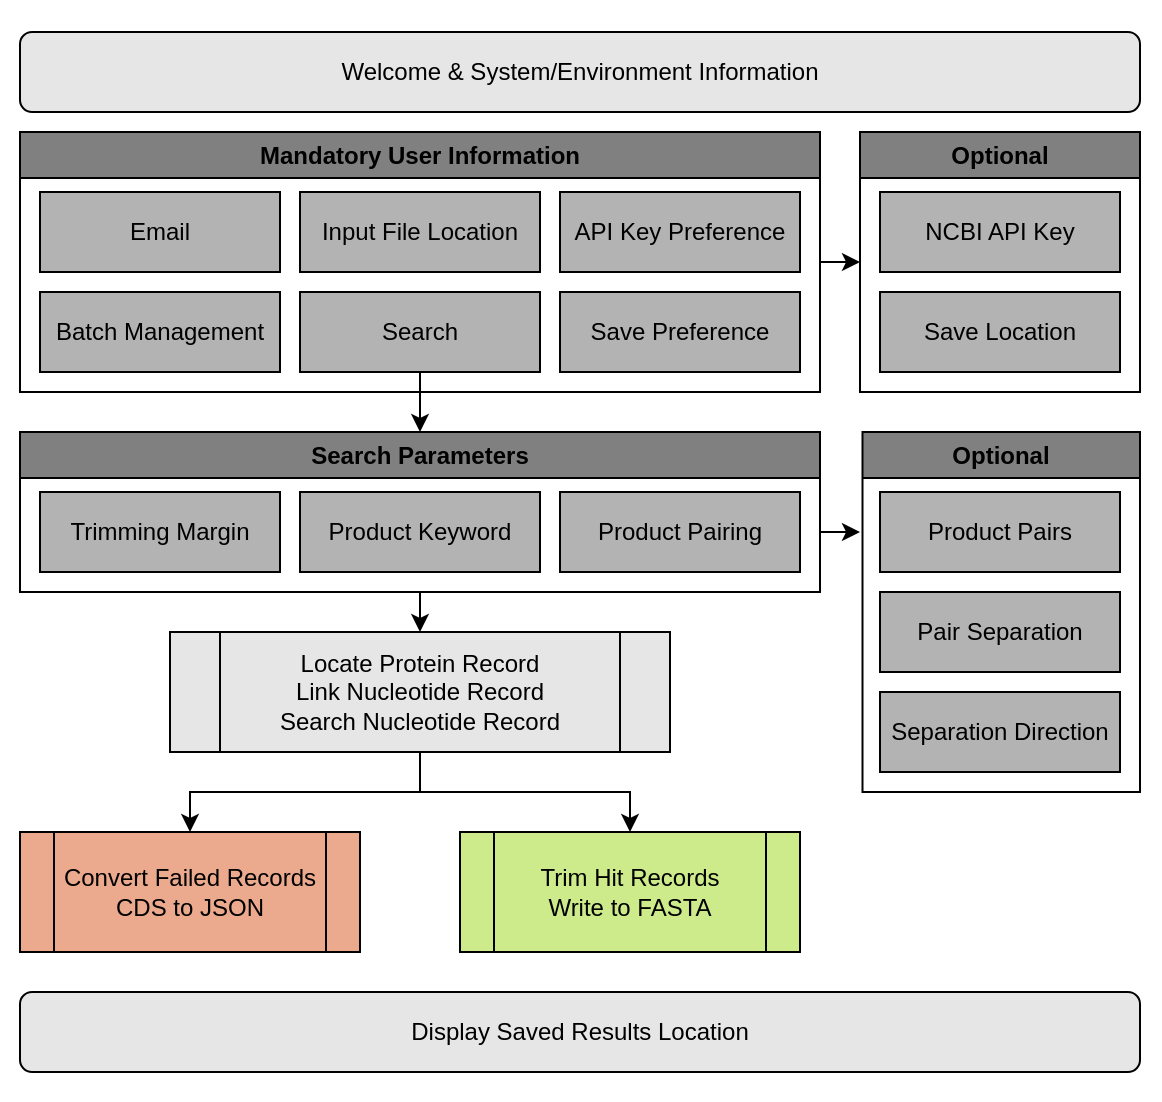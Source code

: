 <mxfile>
    <diagram id="6Xm5IzOyBnIjldXu5vHW" name="Page-1">
        <mxGraphModel dx="1271" dy="2419" grid="1" gridSize="10" guides="1" tooltips="1" connect="1" arrows="1" fold="1" page="1" pageScale="1" pageWidth="850" pageHeight="1100" background="#ffffff" math="0" shadow="0">
            <root>
                <mxCell id="0"/>
                <mxCell id="1" parent="0"/>
                <mxCell id="32" value="" style="whiteSpace=wrap;html=1;strokeColor=none;fillColor=none;" parent="1" vertex="1">
                    <mxGeometry x="-760" y="-1120" width="580" height="550" as="geometry"/>
                </mxCell>
                <mxCell id="2" style="edgeStyle=orthogonalEdgeStyle;rounded=0;orthogonalLoop=1;jettySize=auto;html=1;exitX=1;exitY=0.5;exitDx=0;exitDy=0;entryX=0;entryY=0.5;entryDx=0;entryDy=0;fontColor=#000000;fontFamily=Arial;fontSource=https%3A%2F%2Ffonts.googleapis.com%2Fcss%3Ffamily%3DArial;strokeColor=#000000;" parent="1" source="3" target="8" edge="1">
                    <mxGeometry relative="1" as="geometry"/>
                </mxCell>
                <mxCell id="3" value="&lt;font&gt;Mandatory User Information&lt;/font&gt;" style="swimlane;whiteSpace=wrap;html=1;fontFamily=Arial;fontSource=https%3A%2F%2Ffonts.googleapis.com%2Fcss%3Ffamily%3DArial;strokeColor=#000000;fillColor=#808080;fontColor=#000000;" parent="1" vertex="1">
                    <mxGeometry x="-750" y="-1054" width="400" height="130" as="geometry"/>
                </mxCell>
                <mxCell id="4" value="Email" style="rectangle;whiteSpace=wrap;html=1;fontFamily=Arial;fontSource=https%3A%2F%2Ffonts.googleapis.com%2Fcss%3Ffamily%3DArial;strokeColor=#000000;fillColor=#B3B3B3;fontColor=#000000;" parent="3" vertex="1">
                    <mxGeometry x="10" y="30" width="120" height="40" as="geometry"/>
                </mxCell>
                <mxCell id="5" value="API Key Preference" style="rectangle;whiteSpace=wrap;html=1;fontFamily=Arial;fontSource=https%3A%2F%2Ffonts.googleapis.com%2Fcss%3Ffamily%3DArial;strokeColor=#000000;fillColor=#B3B3B3;fontColor=#000000;" parent="3" vertex="1">
                    <mxGeometry x="270" y="30" width="120" height="40" as="geometry"/>
                </mxCell>
                <mxCell id="6" value="&lt;font&gt;Search&lt;/font&gt;" style="rectangle;whiteSpace=wrap;html=1;fontFamily=Arial;fontSource=https%3A%2F%2Ffonts.googleapis.com%2Fcss%3Ffamily%3DArial;strokeColor=#000000;fillColor=#B3B3B3;fontColor=#000000;" parent="3" vertex="1">
                    <mxGeometry x="140" y="80" width="120" height="40" as="geometry"/>
                </mxCell>
                <mxCell id="7" value="Save Preference" style="rectangle;whiteSpace=wrap;html=1;fontFamily=Arial;fontSource=https%3A%2F%2Ffonts.googleapis.com%2Fcss%3Ffamily%3DArial;strokeColor=#000000;fillColor=#B3B3B3;fontColor=#000000;" parent="3" vertex="1">
                    <mxGeometry x="270" y="80" width="120" height="40" as="geometry"/>
                </mxCell>
                <mxCell id="8" value="Optional" style="swimlane;whiteSpace=wrap;html=1;fontFamily=Arial;fontSource=https%3A%2F%2Ffonts.googleapis.com%2Fcss%3Ffamily%3DArial;strokeColor=#000000;fillColor=#808080;fontColor=#000000;" parent="1" vertex="1">
                    <mxGeometry x="-330" y="-1054" width="140" height="130" as="geometry"/>
                </mxCell>
                <mxCell id="9" value="NCBI API Key" style="rectangle;whiteSpace=wrap;html=1;fontFamily=Arial;fontSource=https%3A%2F%2Ffonts.googleapis.com%2Fcss%3Ffamily%3DArial;strokeColor=#000000;fillColor=#B3B3B3;fontColor=#000000;" parent="8" vertex="1">
                    <mxGeometry x="10" y="30" width="120" height="40" as="geometry"/>
                </mxCell>
                <mxCell id="10" value="Save Location" style="rectangle;whiteSpace=wrap;html=1;fontFamily=Arial;fontSource=https%3A%2F%2Ffonts.googleapis.com%2Fcss%3Ffamily%3DArial;strokeColor=#000000;fillColor=#B3B3B3;fontColor=#000000;" parent="8" vertex="1">
                    <mxGeometry x="10" y="80" width="120" height="40" as="geometry"/>
                </mxCell>
                <mxCell id="11" style="edgeStyle=orthogonalEdgeStyle;rounded=0;orthogonalLoop=1;jettySize=auto;html=1;exitX=0.5;exitY=1;exitDx=0;exitDy=0;entryX=0.5;entryY=0;entryDx=0;entryDy=0;fontColor=#000000;fontFamily=Arial;fontSource=https%3A%2F%2Ffonts.googleapis.com%2Fcss%3Ffamily%3DArial;strokeColor=#000000;" parent="1" source="6" target="12" edge="1">
                    <mxGeometry relative="1" as="geometry"/>
                </mxCell>
                <mxCell id="12" value="Search Parameters" style="swimlane;whiteSpace=wrap;html=1;fontFamily=Arial;fontSource=https%3A%2F%2Ffonts.googleapis.com%2Fcss%3Ffamily%3DArial;strokeColor=#000000;fillColor=#808080;fontColor=#000000;" parent="1" vertex="1">
                    <mxGeometry x="-750" y="-904" width="400" height="80" as="geometry"/>
                </mxCell>
                <mxCell id="13" value="Product Keyword" style="rounded=0;whiteSpace=wrap;html=1;fontFamily=Arial;fontSource=https%3A%2F%2Ffonts.googleapis.com%2Fcss%3Ffamily%3DArial;strokeColor=#000000;fillColor=#B3B3B3;fontColor=#000000;" parent="12" vertex="1">
                    <mxGeometry x="140" y="30" width="120" height="40" as="geometry"/>
                </mxCell>
                <mxCell id="14" style="edgeStyle=orthogonalEdgeStyle;rounded=0;orthogonalLoop=1;jettySize=auto;html=1;fontColor=#000000;fontFamily=Arial;fontSource=https%3A%2F%2Ffonts.googleapis.com%2Fcss%3Ffamily%3DArial;strokeColor=#000000;" parent="12" edge="1">
                    <mxGeometry relative="1" as="geometry">
                        <mxPoint x="420" y="50" as="targetPoint"/>
                        <mxPoint x="400" y="50" as="sourcePoint"/>
                    </mxGeometry>
                </mxCell>
                <mxCell id="15" value="Product Pairing" style="rounded=0;whiteSpace=wrap;html=1;fontFamily=Arial;fontSource=https%3A%2F%2Ffonts.googleapis.com%2Fcss%3Ffamily%3DArial;strokeColor=#000000;fillColor=#B3B3B3;fontColor=#000000;" parent="12" vertex="1">
                    <mxGeometry x="270" y="30" width="120" height="40" as="geometry"/>
                </mxCell>
                <mxCell id="16" value="Trimming Margin" style="rounded=0;whiteSpace=wrap;html=1;fontFamily=Arial;fontSource=https%3A%2F%2Ffonts.googleapis.com%2Fcss%3Ffamily%3DArial;strokeColor=#000000;fillColor=#B3B3B3;fontColor=#000000;" parent="12" vertex="1">
                    <mxGeometry x="10" y="30" width="120" height="40" as="geometry"/>
                </mxCell>
                <mxCell id="17" value="Locate Protein Record&lt;div&gt;Link Nucleotide Record&lt;/div&gt;&lt;div&gt;Search Nucleotide Record&lt;/div&gt;" style="shape=process;whiteSpace=wrap;html=1;backgroundOutline=1;fontFamily=Arial;fontSource=https%3A%2F%2Ffonts.googleapis.com%2Fcss%3Ffamily%3DArial;strokeColor=#000000;fillColor=#E6E6E6;fontColor=#000000;" parent="1" vertex="1">
                    <mxGeometry x="-675" y="-804" width="250" height="60" as="geometry"/>
                </mxCell>
                <mxCell id="18" style="edgeStyle=orthogonalEdgeStyle;rounded=0;orthogonalLoop=1;jettySize=auto;html=1;exitX=0.5;exitY=1;exitDx=0;exitDy=0;entryX=0.5;entryY=0;entryDx=0;entryDy=0;fontColor=#000000;fontFamily=Arial;fontSource=https%3A%2F%2Ffonts.googleapis.com%2Fcss%3Ffamily%3DArial;strokeColor=#000000;" parent="1" source="12" target="17" edge="1">
                    <mxGeometry relative="1" as="geometry"/>
                </mxCell>
                <mxCell id="19" value="Display Saved Results Location" style="rounded=1;whiteSpace=wrap;html=1;fontSize=12;glass=0;strokeWidth=1;shadow=0;strokeColor=#000000;fillColor=#E6E6E6;fontColor=#000000;fontFamily=Arial;fontSource=https%3A%2F%2Ffonts.googleapis.com%2Fcss%3Ffamily%3DArial;" parent="1" vertex="1">
                    <mxGeometry x="-750" y="-624" width="560" height="40" as="geometry"/>
                </mxCell>
                <mxCell id="20" value="Convert Failed Records CDS to JSON" style="shape=process;whiteSpace=wrap;html=1;backgroundOutline=1;strokeColor=#000000;fillColor=#EBA98D;fontColor=#000000;fontFamily=Arial;fontSource=https%3A%2F%2Ffonts.googleapis.com%2Fcss%3Ffamily%3DArial;" parent="1" vertex="1">
                    <mxGeometry x="-750" y="-704" width="170" height="60" as="geometry"/>
                </mxCell>
                <mxCell id="21" style="edgeStyle=orthogonalEdgeStyle;rounded=0;orthogonalLoop=1;jettySize=auto;html=1;exitX=0.5;exitY=1;exitDx=0;exitDy=0;entryX=0.5;entryY=0;entryDx=0;entryDy=0;strokeColor=#000000;fillColor=#CCCCCC;fontColor=#000000;fontFamily=Arial;fontSource=https%3A%2F%2Ffonts.googleapis.com%2Fcss%3Ffamily%3DArial;" parent="1" source="17" target="20" edge="1">
                    <mxGeometry relative="1" as="geometry">
                        <Array as="points">
                            <mxPoint x="-550" y="-724"/>
                            <mxPoint x="-665" y="-724"/>
                        </Array>
                    </mxGeometry>
                </mxCell>
                <mxCell id="22" value="Trim Hit Records&lt;div&gt;Write to FASTA&lt;/div&gt;" style="shape=process;whiteSpace=wrap;html=1;backgroundOutline=1;fillColor=#cdeb8b;strokeColor=#000000;fontColor=#000000;fontFamily=Arial;fontSource=https%3A%2F%2Ffonts.googleapis.com%2Fcss%3Ffamily%3DArial;" parent="1" vertex="1">
                    <mxGeometry x="-530" y="-704" width="170" height="60" as="geometry"/>
                </mxCell>
                <mxCell id="23" style="edgeStyle=orthogonalEdgeStyle;rounded=0;orthogonalLoop=1;jettySize=auto;html=1;exitX=0.5;exitY=1;exitDx=0;exitDy=0;entryX=0.5;entryY=0;entryDx=0;entryDy=0;strokeColor=#000000;fillColor=#CCCCCC;fontColor=#000000;fontFamily=Arial;fontSource=https%3A%2F%2Ffonts.googleapis.com%2Fcss%3Ffamily%3DArial;" parent="1" source="17" target="22" edge="1">
                    <mxGeometry relative="1" as="geometry">
                        <Array as="points">
                            <mxPoint x="-550" y="-724"/>
                            <mxPoint x="-445" y="-724"/>
                        </Array>
                    </mxGeometry>
                </mxCell>
                <mxCell id="24" value="&lt;font&gt;Welcome &amp;amp; System/Environment Information&lt;/font&gt;" style="rounded=1;whiteSpace=wrap;html=1;fontSize=12;glass=0;strokeWidth=1;shadow=0;strokeColor=#000000;fillColor=#E6E6E6;fontColor=#000000;fontFamily=Arial;fontSource=https%3A%2F%2Ffonts.googleapis.com%2Fcss%3Ffamily%3DArial;" parent="1" vertex="1">
                    <mxGeometry x="-750" y="-1104" width="560" height="40" as="geometry"/>
                </mxCell>
                <mxCell id="25" value="Optional" style="swimlane;whiteSpace=wrap;html=1;fontFamily=Arial;fontSource=https%3A%2F%2Ffonts.googleapis.com%2Fcss%3Ffamily%3DArial;strokeColor=#000000;fillColor=#808080;fontColor=#000000;" parent="1" vertex="1">
                    <mxGeometry x="-328.75" y="-904" width="138.75" height="180" as="geometry"/>
                </mxCell>
                <mxCell id="26" value="Product Pairs" style="rounded=0;whiteSpace=wrap;html=1;fontFamily=Arial;fontSource=https%3A%2F%2Ffonts.googleapis.com%2Fcss%3Ffamily%3DArial;strokeColor=#000000;fillColor=#B3B3B3;fontColor=#000000;" parent="25" vertex="1">
                    <mxGeometry x="8.75" y="30" width="120" height="40" as="geometry"/>
                </mxCell>
                <mxCell id="27" value="Separation Direction" style="rounded=0;whiteSpace=wrap;html=1;fontFamily=Arial;fontSource=https%3A%2F%2Ffonts.googleapis.com%2Fcss%3Ffamily%3DArial;strokeColor=#000000;fillColor=#B3B3B3;fontColor=#000000;" parent="25" vertex="1">
                    <mxGeometry x="8.75" y="130" width="120" height="40" as="geometry"/>
                </mxCell>
                <mxCell id="28" value="Pair Separation" style="rounded=0;whiteSpace=wrap;html=1;fontFamily=Arial;fontSource=https%3A%2F%2Ffonts.googleapis.com%2Fcss%3Ffamily%3DArial;strokeColor=#000000;fontColor=#000000;fillColor=#B3B3B3;" parent="25" vertex="1">
                    <mxGeometry x="8.75" y="80" width="120" height="40" as="geometry"/>
                </mxCell>
                <mxCell id="29" value="Input File Location" style="rectangle;whiteSpace=wrap;html=1;fontFamily=Arial;fontSource=https%3A%2F%2Ffonts.googleapis.com%2Fcss%3Ffamily%3DArial;strokeColor=#000000;fillColor=#B3B3B3;fontColor=#000000;" parent="1" vertex="1">
                    <mxGeometry x="-610" y="-1024" width="120" height="40" as="geometry"/>
                </mxCell>
                <mxCell id="30" value="Batch Management" style="rectangle;whiteSpace=wrap;html=1;fontFamily=Arial;fontSource=https%3A%2F%2Ffonts.googleapis.com%2Fcss%3Ffamily%3DArial;strokeColor=#000000;fillColor=#B3B3B3;fontColor=#000000;" parent="1" vertex="1">
                    <mxGeometry x="-740" y="-974" width="120" height="40" as="geometry"/>
                </mxCell>
            </root>
        </mxGraphModel>
    </diagram>
</mxfile>